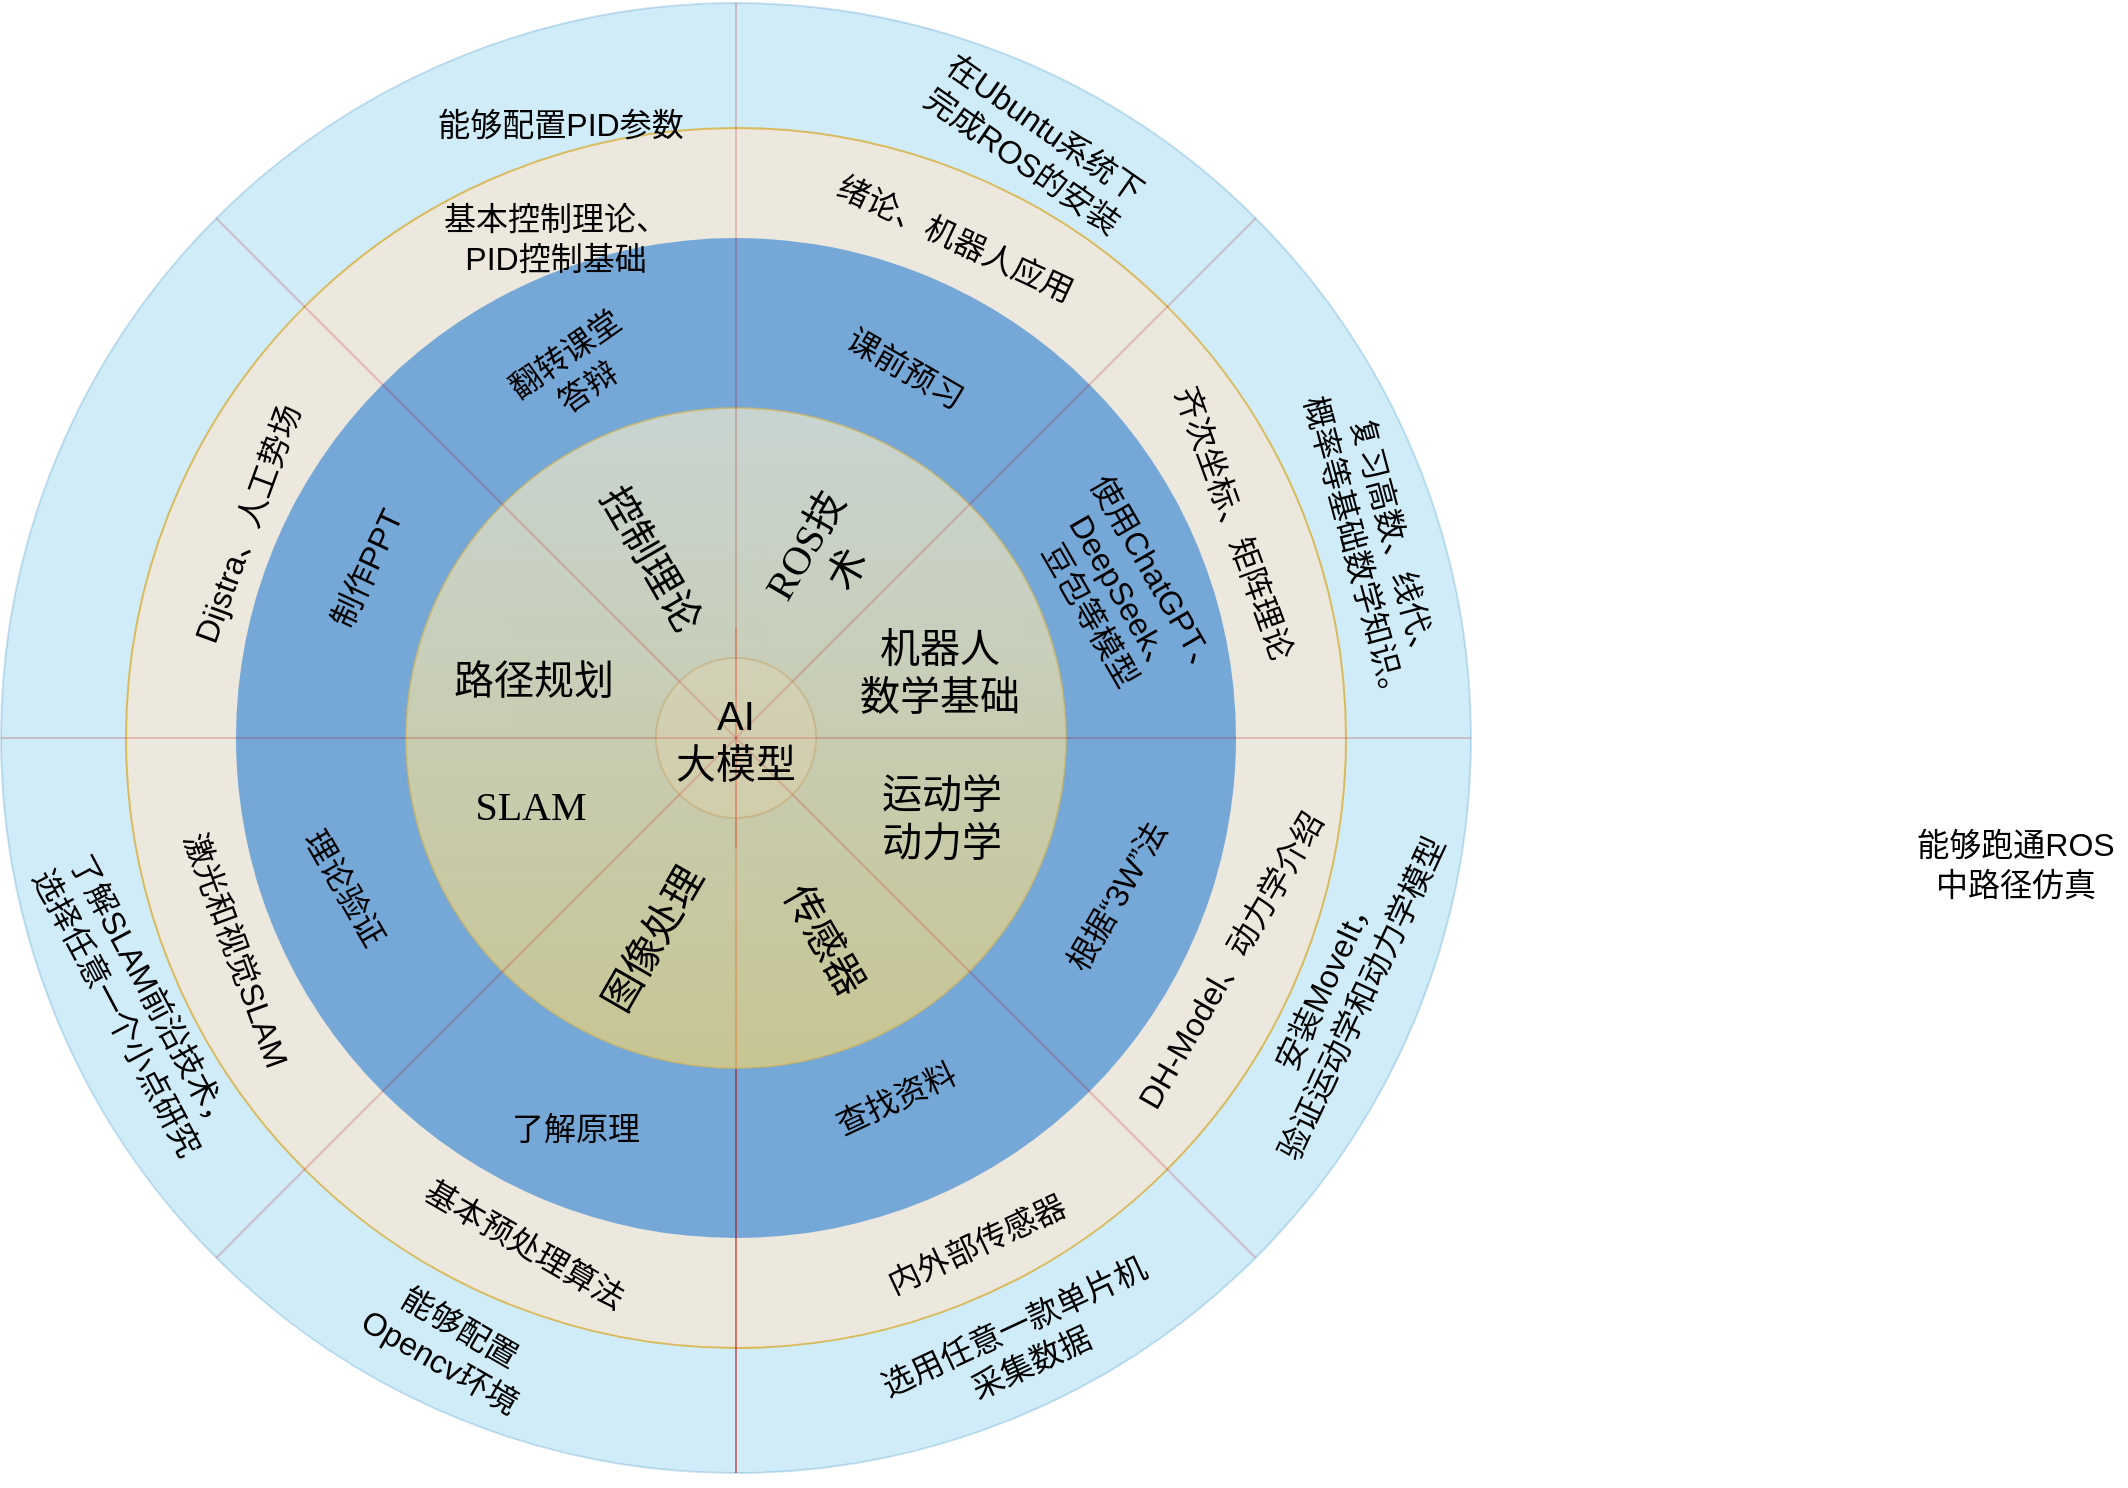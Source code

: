 <mxfile version="26.0.11">
  <diagram name="Page-1" id="3e8102d1-ef87-2e61-34e1-82d9a586fe2e">
    <mxGraphModel dx="1370" dy="1636" grid="1" gridSize="10" guides="1" tooltips="1" connect="1" arrows="1" fold="1" page="1" pageScale="1" pageWidth="1100" pageHeight="850" background="none" math="1" shadow="0">
      <root>
        <mxCell id="0" />
        <mxCell id="1" parent="0" />
        <mxCell id="T1doIEQyFVwWhVVJHX3b-1" value="" style="ellipse;whiteSpace=wrap;html=1;aspect=fixed;fillColor=#1ba1e2;fontColor=#ffffff;strokeColor=#006EAF;opacity=20;" parent="1" vertex="1">
          <mxGeometry x="177.5" y="-7.5" width="735" height="735" as="geometry" />
        </mxCell>
        <mxCell id="kgX0nDSww72TRnQ_sGR9-2" value="" style="ellipse;whiteSpace=wrap;html=1;aspect=fixed;fillColor=#ffe6cc;strokeColor=#d79b00;opacity=60;" parent="1" vertex="1">
          <mxGeometry x="240" y="55" width="610" height="610" as="geometry" />
        </mxCell>
        <mxCell id="70666756c84bb93c-1" value="" style="ellipse;whiteSpace=wrap;html=1;rounded=0;shadow=0;comic=0;strokeWidth=1;fontFamily=Verdana;fontSize=14;strokeColor=none;fillColor=#0069D1;opacity=50;" parent="1" vertex="1">
          <mxGeometry x="295" y="110" width="500" height="500" as="geometry" />
        </mxCell>
        <mxCell id="kgX0nDSww72TRnQ_sGR9-15" value="" style="endArrow=none;html=1;rounded=0;entryX=0.5;entryY=0;entryDx=0;entryDy=0;opacity=50;fillColor=#e51400;strokeColor=#B20000;exitX=0.5;exitY=1;exitDx=0;exitDy=0;" parent="1" source="T1doIEQyFVwWhVVJHX3b-1" edge="1">
          <mxGeometry width="50" height="50" relative="1" as="geometry">
            <mxPoint x="545" y="665" as="sourcePoint" />
            <mxPoint x="545" y="305" as="targetPoint" />
          </mxGeometry>
        </mxCell>
        <mxCell id="kgX0nDSww72TRnQ_sGR9-16" value="" style="ellipse;whiteSpace=wrap;html=1;aspect=fixed;fillColor=#fff2cc;gradientColor=#ffd966;strokeColor=#d6b656;opacity=60;" parent="1" vertex="1">
          <mxGeometry x="380" y="195" width="330" height="330" as="geometry" />
        </mxCell>
        <mxCell id="kgX0nDSww72TRnQ_sGR9-6" value="" style="endArrow=none;html=1;rounded=0;entryX=1;entryY=0;entryDx=0;entryDy=0;opacity=20;fillColor=#e51400;strokeColor=#B20000;exitX=0;exitY=1;exitDx=0;exitDy=0;" parent="1" source="T1doIEQyFVwWhVVJHX3b-1" target="T1doIEQyFVwWhVVJHX3b-1" edge="1">
          <mxGeometry width="50" height="50" relative="1" as="geometry">
            <mxPoint x="545" y="360" as="sourcePoint" />
            <mxPoint x="590" y="310" as="targetPoint" />
          </mxGeometry>
        </mxCell>
        <mxCell id="kgX0nDSww72TRnQ_sGR9-12" value="" style="endArrow=none;html=1;rounded=0;entryX=0.5;entryY=0;entryDx=0;entryDy=0;opacity=20;fillColor=#e51400;strokeColor=#B20000;exitX=0.5;exitY=1;exitDx=0;exitDy=0;" parent="1" target="T1doIEQyFVwWhVVJHX3b-1" edge="1">
          <mxGeometry width="50" height="50" relative="1" as="geometry">
            <mxPoint x="545" y="415" as="sourcePoint" />
            <mxPoint x="809" y="204" as="targetPoint" />
          </mxGeometry>
        </mxCell>
        <mxCell id="kgX0nDSww72TRnQ_sGR9-13" value="" style="endArrow=none;html=1;rounded=0;entryX=0;entryY=0;entryDx=0;entryDy=0;opacity=20;fillColor=#e51400;strokeColor=#B20000;exitX=1;exitY=1;exitDx=0;exitDy=0;" parent="1" source="T1doIEQyFVwWhVVJHX3b-1" target="T1doIEQyFVwWhVVJHX3b-1" edge="1">
          <mxGeometry width="50" height="50" relative="1" as="geometry">
            <mxPoint x="540" y="360" as="sourcePoint" />
            <mxPoint x="819" y="214" as="targetPoint" />
          </mxGeometry>
        </mxCell>
        <mxCell id="kgX0nDSww72TRnQ_sGR9-7" value="" style="endArrow=none;html=1;rounded=0;entryX=1;entryY=0.5;entryDx=0;entryDy=0;opacity=20;fillColor=#e51400;strokeColor=#B20000;exitX=0;exitY=0.5;exitDx=0;exitDy=0;" parent="1" source="T1doIEQyFVwWhVVJHX3b-1" target="T1doIEQyFVwWhVVJHX3b-1" edge="1">
          <mxGeometry width="50" height="50" relative="1" as="geometry">
            <mxPoint x="545" y="360" as="sourcePoint" />
            <mxPoint x="759" y="154" as="targetPoint" />
          </mxGeometry>
        </mxCell>
        <mxCell id="kgX0nDSww72TRnQ_sGR9-17" value="AI&lt;div&gt;大模型&lt;/div&gt;" style="ellipse;whiteSpace=wrap;html=1;aspect=fixed;fontSize=20;fillColor=#fad7ac;strokeColor=#b46504;opacity=20;" parent="1" vertex="1">
          <mxGeometry x="505" y="320" width="80" height="80" as="geometry" />
        </mxCell>
        <mxCell id="kgX0nDSww72TRnQ_sGR9-22" value="&lt;span style=&quot;font-family: 宋体; text-align: justify;&quot;&gt;ROS技术&lt;/span&gt;" style="rounded=0;whiteSpace=wrap;html=1;fontSize=20;strokeColor=none;rotation=-60;opacity=0;" parent="1" vertex="1">
          <mxGeometry x="549" y="259" width="80" height="20" as="geometry" />
        </mxCell>
        <mxCell id="kgX0nDSww72TRnQ_sGR9-24" value="&lt;span style=&quot;font-family: 宋体; text-align: justify;&quot;&gt;机器人&lt;/span&gt;&lt;div&gt;&lt;span style=&quot;font-family: 宋体; text-align: justify;&quot;&gt;数学基础&lt;/span&gt;&lt;/div&gt;" style="rounded=0;whiteSpace=wrap;html=1;fontSize=20;strokeColor=none;opacity=0;" parent="1" vertex="1">
          <mxGeometry x="602" y="306" width="90" height="40" as="geometry" />
        </mxCell>
        <mxCell id="kgX0nDSww72TRnQ_sGR9-25" value="&lt;span style=&quot;font-family: 宋体; text-align: justify;&quot;&gt;运动学&lt;/span&gt;&lt;div&gt;&lt;span style=&quot;font-family: 宋体; text-align: justify;&quot;&gt;动力学&lt;/span&gt;&lt;/div&gt;" style="rounded=0;whiteSpace=wrap;html=1;fontSize=20;strokeColor=none;opacity=0;" parent="1" vertex="1">
          <mxGeometry x="603" y="379" width="90" height="40" as="geometry" />
        </mxCell>
        <mxCell id="kgX0nDSww72TRnQ_sGR9-26" value="&lt;span style=&quot;font-family: 宋体; text-align: justify;&quot;&gt;传感器&lt;/span&gt;" style="rounded=0;whiteSpace=wrap;html=1;fontSize=20;strokeColor=none;rotation=60;opacity=0;" parent="1" vertex="1">
          <mxGeometry x="547.5" y="450" width="85" height="20" as="geometry" />
        </mxCell>
        <mxCell id="kgX0nDSww72TRnQ_sGR9-27" value="&lt;span style=&quot;font-family: 宋体; text-align: justify;&quot;&gt;图像处理&lt;/span&gt;" style="rounded=0;whiteSpace=wrap;html=1;fontSize=20;strokeColor=none;rotation=-60;opacity=0;" parent="1" vertex="1">
          <mxGeometry x="460" y="450" width="85" height="20" as="geometry" />
        </mxCell>
        <mxCell id="kgX0nDSww72TRnQ_sGR9-28" value="&lt;span style=&quot;font-family: 宋体; text-align: justify;&quot;&gt;路径规划&lt;/span&gt;" style="rounded=0;whiteSpace=wrap;html=1;fontSize=20;strokeColor=none;opacity=0;" parent="1" vertex="1">
          <mxGeometry x="399" y="320" width="90" height="20" as="geometry" />
        </mxCell>
        <mxCell id="kgX0nDSww72TRnQ_sGR9-30" value="&lt;span style=&quot;font-family: 宋体; text-align: justify;&quot;&gt;控制理论&lt;/span&gt;" style="rounded=0;whiteSpace=wrap;html=1;fontSize=20;strokeColor=none;rotation=60;opacity=0;" parent="1" vertex="1">
          <mxGeometry x="461" y="260" width="85" height="20" as="geometry" />
        </mxCell>
        <mxCell id="kgX0nDSww72TRnQ_sGR9-31" value="&lt;span style=&quot;font-family: 宋体; text-align: justify;&quot;&gt;SLAM&lt;/span&gt;" style="rounded=0;whiteSpace=wrap;html=1;fontSize=20;strokeColor=none;opacity=0;" parent="1" vertex="1">
          <mxGeometry x="400" y="383" width="85" height="20" as="geometry" />
        </mxCell>
        <mxCell id="kgX0nDSww72TRnQ_sGR9-44" value="课前预习" style="text;html=1;align=center;verticalAlign=middle;whiteSpace=wrap;rounded=0;fontSize=16;rotation=30;" parent="1" vertex="1">
          <mxGeometry x="590" y="155" width="80" height="40" as="geometry" />
        </mxCell>
        <mxCell id="kgX0nDSww72TRnQ_sGR9-45" value="使用ChatGPT、DeepSeek、&lt;div&gt;豆包等模型&lt;/div&gt;" style="text;html=1;align=center;verticalAlign=middle;whiteSpace=wrap;rounded=0;rotation=60;fontSize=16;" parent="1" vertex="1">
          <mxGeometry x="669" y="259" width="140" height="60" as="geometry" />
        </mxCell>
        <mxCell id="kgX0nDSww72TRnQ_sGR9-46" value="根据“3W”法" style="text;html=1;align=center;verticalAlign=middle;whiteSpace=wrap;rounded=0;rotation=-60;fontSize=16;" parent="1" vertex="1">
          <mxGeometry x="690" y="428" width="90" height="22" as="geometry" />
        </mxCell>
        <mxCell id="kgX0nDSww72TRnQ_sGR9-48" value="翻转课堂答辩" style="text;html=1;align=center;verticalAlign=middle;whiteSpace=wrap;rounded=0;fontSize=16;rotation=-35;" parent="1" vertex="1">
          <mxGeometry x="425" y="155" width="80" height="42" as="geometry" />
        </mxCell>
        <mxCell id="kgX0nDSww72TRnQ_sGR9-51" value="查找资料" style="text;html=1;align=center;verticalAlign=middle;whiteSpace=wrap;rounded=0;fontSize=16;rotation=-25;" parent="1" vertex="1">
          <mxGeometry x="590" y="525" width="70" height="30" as="geometry" />
        </mxCell>
        <mxCell id="kgX0nDSww72TRnQ_sGR9-52" value="了解原理" style="text;html=1;align=center;verticalAlign=middle;whiteSpace=wrap;rounded=0;fontSize=16;" parent="1" vertex="1">
          <mxGeometry x="425" y="540" width="80" height="30" as="geometry" />
        </mxCell>
        <mxCell id="kgX0nDSww72TRnQ_sGR9-54" value="理论验证" style="text;html=1;align=center;verticalAlign=middle;whiteSpace=wrap;rounded=0;fontSize=16;rotation=60;" parent="1" vertex="1">
          <mxGeometry x="310" y="420" width="80" height="30" as="geometry" />
        </mxCell>
        <mxCell id="kgX0nDSww72TRnQ_sGR9-55" value="制作PPT" style="text;html=1;align=center;verticalAlign=middle;whiteSpace=wrap;rounded=0;fontSize=16;rotation=-65;" parent="1" vertex="1">
          <mxGeometry x="320" y="260" width="80" height="30" as="geometry" />
        </mxCell>
        <mxCell id="T1doIEQyFVwWhVVJHX3b-3" value="在Ubuntu系统下&lt;div&gt;完成ROS的安装&lt;/div&gt;" style="text;html=1;align=center;verticalAlign=middle;whiteSpace=wrap;rounded=0;fontSize=16;rotation=35;" parent="1" vertex="1">
          <mxGeometry x="602" y="40" width="185" height="45" as="geometry" />
        </mxCell>
        <mxCell id="T1doIEQyFVwWhVVJHX3b-4" value="复习高数、线代、&lt;div&gt;概率等基础数学知识。&lt;/div&gt;" style="text;html=1;align=center;verticalAlign=middle;whiteSpace=wrap;rounded=0;fontSize=16;rotation=75;" parent="1" vertex="1">
          <mxGeometry x="760" y="249" width="210" height="30" as="geometry" />
        </mxCell>
        <mxCell id="T1doIEQyFVwWhVVJHX3b-5" value="安装MoveIt，&lt;div&gt;验证运动学和动力学模型&lt;/div&gt;" style="text;html=1;align=center;verticalAlign=middle;whiteSpace=wrap;rounded=0;fontSize=16;rotation=-65;" parent="1" vertex="1">
          <mxGeometry x="758" y="463" width="180" height="45" as="geometry" />
        </mxCell>
        <mxCell id="T1doIEQyFVwWhVVJHX3b-6" value="绪论、机器人应用" style="text;html=1;align=center;verticalAlign=middle;whiteSpace=wrap;rounded=0;fontSize=16;rotation=25;" parent="1" vertex="1">
          <mxGeometry x="590" y="95" width="130" height="30" as="geometry" />
        </mxCell>
        <mxCell id="T1doIEQyFVwWhVVJHX3b-7" value="齐次坐标、矩阵理论" style="text;html=1;align=center;verticalAlign=middle;whiteSpace=wrap;rounded=0;fontSize=16;rotation=70;" parent="1" vertex="1">
          <mxGeometry x="720" y="237.5" width="150" height="30" as="geometry" />
        </mxCell>
        <mxCell id="T1doIEQyFVwWhVVJHX3b-8" value="DH-Model、动力学介绍" style="text;html=1;align=center;verticalAlign=middle;whiteSpace=wrap;rounded=0;fontSize=16;rotation=-60;" parent="1" vertex="1">
          <mxGeometry x="692" y="456" width="200" height="30" as="geometry" />
        </mxCell>
        <mxCell id="T1doIEQyFVwWhVVJHX3b-9" value="内外部传感器" style="text;html=1;align=center;verticalAlign=middle;whiteSpace=wrap;rounded=0;fontSize=16;rotation=-25;" parent="1" vertex="1">
          <mxGeometry x="610" y="590" width="110" height="45" as="geometry" />
        </mxCell>
        <mxCell id="T1doIEQyFVwWhVVJHX3b-10" value="选用任意一款单片机&lt;div&gt;采集数据&lt;/div&gt;" style="text;html=1;align=center;verticalAlign=middle;whiteSpace=wrap;rounded=0;fontSize=16;rotation=-25;" parent="1" vertex="1">
          <mxGeometry x="603" y="640" width="170" height="45" as="geometry" />
        </mxCell>
        <mxCell id="T1doIEQyFVwWhVVJHX3b-11" value="基本预处理算法" style="text;html=1;align=center;verticalAlign=middle;whiteSpace=wrap;rounded=0;fontSize=16;rotation=30;" parent="1" vertex="1">
          <mxGeometry x="380" y="590" width="120" height="45" as="geometry" />
        </mxCell>
        <mxCell id="T1doIEQyFVwWhVVJHX3b-12" value="能够配置&lt;div&gt;Opencv环境&lt;/div&gt;" style="text;html=1;align=center;verticalAlign=middle;whiteSpace=wrap;rounded=0;fontSize=16;rotation=30;" parent="1" vertex="1">
          <mxGeometry x="300" y="640" width="205" height="45" as="geometry" />
        </mxCell>
        <mxCell id="T1doIEQyFVwWhVVJHX3b-13" value="激光和视觉SLAM" style="text;html=1;align=center;verticalAlign=middle;whiteSpace=wrap;rounded=0;fontSize=16;rotation=70;" parent="1" vertex="1">
          <mxGeometry x="218" y="450" width="155" height="32" as="geometry" />
        </mxCell>
        <mxCell id="T1doIEQyFVwWhVVJHX3b-14" value="了解SLAM前沿技术，选择任意一个小点研究" style="text;html=1;align=center;verticalAlign=middle;whiteSpace=wrap;rounded=0;fontSize=16;rotation=62;" parent="1" vertex="1">
          <mxGeometry x="160" y="470" width="170" height="45" as="geometry" />
        </mxCell>
        <mxCell id="T1doIEQyFVwWhVVJHX3b-15" value="Dijstra、人工势场" style="text;html=1;align=center;verticalAlign=middle;whiteSpace=wrap;rounded=0;fontSize=16;rotation=-70;" parent="1" vertex="1">
          <mxGeometry x="220" y="244.5" width="160" height="16" as="geometry" />
        </mxCell>
        <mxCell id="T1doIEQyFVwWhVVJHX3b-16" value="能够跑通ROS&lt;div&gt;中路径仿真&lt;/div&gt;" style="text;html=1;align=center;verticalAlign=middle;whiteSpace=wrap;rounded=0;fontSize=16;" parent="1" vertex="1">
          <mxGeometry x="1130" y="400" width="110" height="45" as="geometry" />
        </mxCell>
        <mxCell id="T1doIEQyFVwWhVVJHX3b-17" value="基本控制理论、&lt;div&gt;PID控制基础&lt;/div&gt;" style="text;html=1;align=center;verticalAlign=middle;whiteSpace=wrap;rounded=0;fontSize=16;" parent="1" vertex="1">
          <mxGeometry x="380" y="87.5" width="150" height="45" as="geometry" />
        </mxCell>
        <mxCell id="T1doIEQyFVwWhVVJHX3b-18" value="能够配置PID参数" style="text;html=1;align=center;verticalAlign=middle;whiteSpace=wrap;rounded=0;fontSize=16;" parent="1" vertex="1">
          <mxGeometry x="395" y="30" width="125" height="45" as="geometry" />
        </mxCell>
      </root>
    </mxGraphModel>
  </diagram>
</mxfile>
